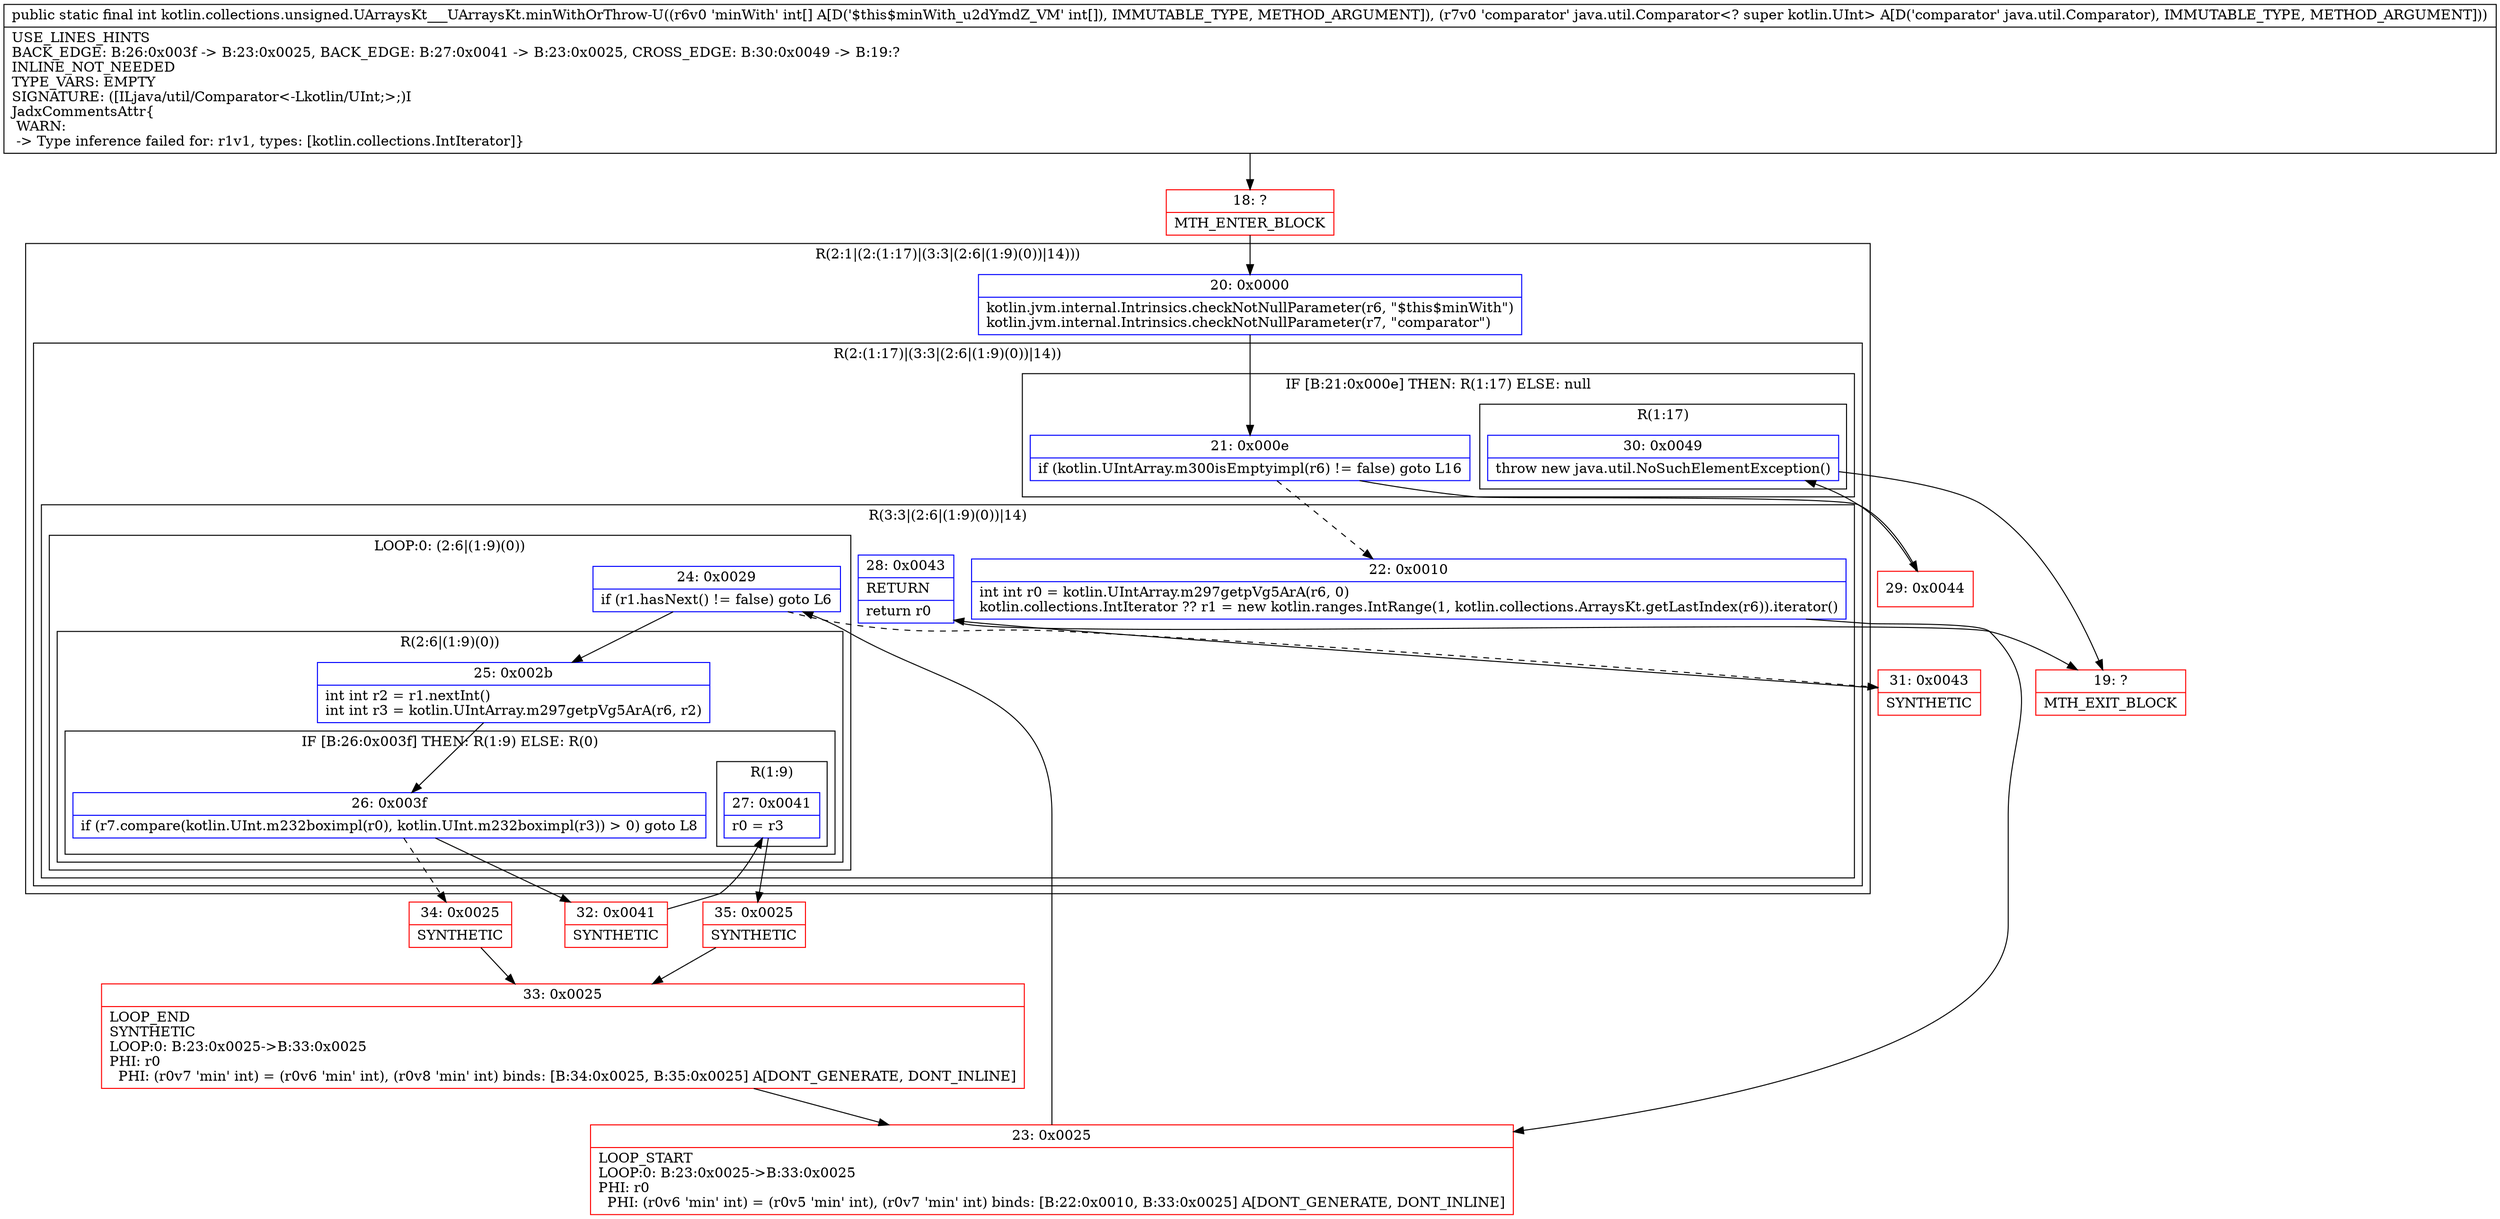 digraph "CFG forkotlin.collections.unsigned.UArraysKt___UArraysKt.minWithOrThrow\-U([ILjava\/util\/Comparator;)I" {
subgraph cluster_Region_76070827 {
label = "R(2:1|(2:(1:17)|(3:3|(2:6|(1:9)(0))|14)))";
node [shape=record,color=blue];
Node_20 [shape=record,label="{20\:\ 0x0000|kotlin.jvm.internal.Intrinsics.checkNotNullParameter(r6, \"$this$minWith\")\lkotlin.jvm.internal.Intrinsics.checkNotNullParameter(r7, \"comparator\")\l}"];
subgraph cluster_Region_230537786 {
label = "R(2:(1:17)|(3:3|(2:6|(1:9)(0))|14))";
node [shape=record,color=blue];
subgraph cluster_IfRegion_952024125 {
label = "IF [B:21:0x000e] THEN: R(1:17) ELSE: null";
node [shape=record,color=blue];
Node_21 [shape=record,label="{21\:\ 0x000e|if (kotlin.UIntArray.m300isEmptyimpl(r6) != false) goto L16\l}"];
subgraph cluster_Region_1775860273 {
label = "R(1:17)";
node [shape=record,color=blue];
Node_30 [shape=record,label="{30\:\ 0x0049|throw new java.util.NoSuchElementException()\l}"];
}
}
subgraph cluster_Region_2066779340 {
label = "R(3:3|(2:6|(1:9)(0))|14)";
node [shape=record,color=blue];
Node_22 [shape=record,label="{22\:\ 0x0010|int int r0 = kotlin.UIntArray.m297getpVg5ArA(r6, 0)\lkotlin.collections.IntIterator ?? r1 = new kotlin.ranges.IntRange(1, kotlin.collections.ArraysKt.getLastIndex(r6)).iterator()\l}"];
subgraph cluster_LoopRegion_924888334 {
label = "LOOP:0: (2:6|(1:9)(0))";
node [shape=record,color=blue];
Node_24 [shape=record,label="{24\:\ 0x0029|if (r1.hasNext() != false) goto L6\l}"];
subgraph cluster_Region_1216938442 {
label = "R(2:6|(1:9)(0))";
node [shape=record,color=blue];
Node_25 [shape=record,label="{25\:\ 0x002b|int int r2 = r1.nextInt()\lint int r3 = kotlin.UIntArray.m297getpVg5ArA(r6, r2)\l}"];
subgraph cluster_IfRegion_1978208958 {
label = "IF [B:26:0x003f] THEN: R(1:9) ELSE: R(0)";
node [shape=record,color=blue];
Node_26 [shape=record,label="{26\:\ 0x003f|if (r7.compare(kotlin.UInt.m232boximpl(r0), kotlin.UInt.m232boximpl(r3)) \> 0) goto L8\l}"];
subgraph cluster_Region_360672813 {
label = "R(1:9)";
node [shape=record,color=blue];
Node_27 [shape=record,label="{27\:\ 0x0041|r0 = r3\l}"];
}
subgraph cluster_Region_686679366 {
label = "R(0)";
node [shape=record,color=blue];
}
}
}
}
Node_28 [shape=record,label="{28\:\ 0x0043|RETURN\l|return r0\l}"];
}
}
}
Node_18 [shape=record,color=red,label="{18\:\ ?|MTH_ENTER_BLOCK\l}"];
Node_23 [shape=record,color=red,label="{23\:\ 0x0025|LOOP_START\lLOOP:0: B:23:0x0025\-\>B:33:0x0025\lPHI: r0 \l  PHI: (r0v6 'min' int) = (r0v5 'min' int), (r0v7 'min' int) binds: [B:22:0x0010, B:33:0x0025] A[DONT_GENERATE, DONT_INLINE]\l}"];
Node_32 [shape=record,color=red,label="{32\:\ 0x0041|SYNTHETIC\l}"];
Node_35 [shape=record,color=red,label="{35\:\ 0x0025|SYNTHETIC\l}"];
Node_33 [shape=record,color=red,label="{33\:\ 0x0025|LOOP_END\lSYNTHETIC\lLOOP:0: B:23:0x0025\-\>B:33:0x0025\lPHI: r0 \l  PHI: (r0v7 'min' int) = (r0v6 'min' int), (r0v8 'min' int) binds: [B:34:0x0025, B:35:0x0025] A[DONT_GENERATE, DONT_INLINE]\l}"];
Node_34 [shape=record,color=red,label="{34\:\ 0x0025|SYNTHETIC\l}"];
Node_31 [shape=record,color=red,label="{31\:\ 0x0043|SYNTHETIC\l}"];
Node_19 [shape=record,color=red,label="{19\:\ ?|MTH_EXIT_BLOCK\l}"];
Node_29 [shape=record,color=red,label="{29\:\ 0x0044}"];
MethodNode[shape=record,label="{public static final int kotlin.collections.unsigned.UArraysKt___UArraysKt.minWithOrThrow\-U((r6v0 'minWith' int[] A[D('$this$minWith_u2dYmdZ_VM' int[]), IMMUTABLE_TYPE, METHOD_ARGUMENT]), (r7v0 'comparator' java.util.Comparator\<? super kotlin.UInt\> A[D('comparator' java.util.Comparator), IMMUTABLE_TYPE, METHOD_ARGUMENT]))  | USE_LINES_HINTS\lBACK_EDGE: B:26:0x003f \-\> B:23:0x0025, BACK_EDGE: B:27:0x0041 \-\> B:23:0x0025, CROSS_EDGE: B:30:0x0049 \-\> B:19:?\lINLINE_NOT_NEEDED\lTYPE_VARS: EMPTY\lSIGNATURE: ([ILjava\/util\/Comparator\<\-Lkotlin\/UInt;\>;)I\lJadxCommentsAttr\{\l WARN: \l \-\> Type inference failed for: r1v1, types: [kotlin.collections.IntIterator]\}\l}"];
MethodNode -> Node_18;Node_20 -> Node_21;
Node_21 -> Node_22[style=dashed];
Node_21 -> Node_29;
Node_30 -> Node_19;
Node_22 -> Node_23;
Node_24 -> Node_25;
Node_24 -> Node_31[style=dashed];
Node_25 -> Node_26;
Node_26 -> Node_32;
Node_26 -> Node_34[style=dashed];
Node_27 -> Node_35;
Node_28 -> Node_19;
Node_18 -> Node_20;
Node_23 -> Node_24;
Node_32 -> Node_27;
Node_35 -> Node_33;
Node_33 -> Node_23;
Node_34 -> Node_33;
Node_31 -> Node_28;
Node_29 -> Node_30;
}

